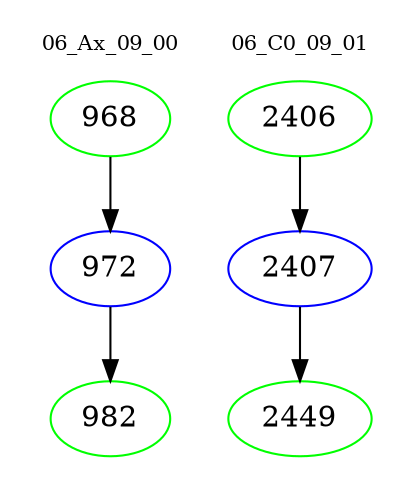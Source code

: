 digraph{
subgraph cluster_0 {
color = white
label = "06_Ax_09_00";
fontsize=10;
T0_968 [label="968", color="green"]
T0_968 -> T0_972 [color="black"]
T0_972 [label="972", color="blue"]
T0_972 -> T0_982 [color="black"]
T0_982 [label="982", color="green"]
}
subgraph cluster_1 {
color = white
label = "06_C0_09_01";
fontsize=10;
T1_2406 [label="2406", color="green"]
T1_2406 -> T1_2407 [color="black"]
T1_2407 [label="2407", color="blue"]
T1_2407 -> T1_2449 [color="black"]
T1_2449 [label="2449", color="green"]
}
}
